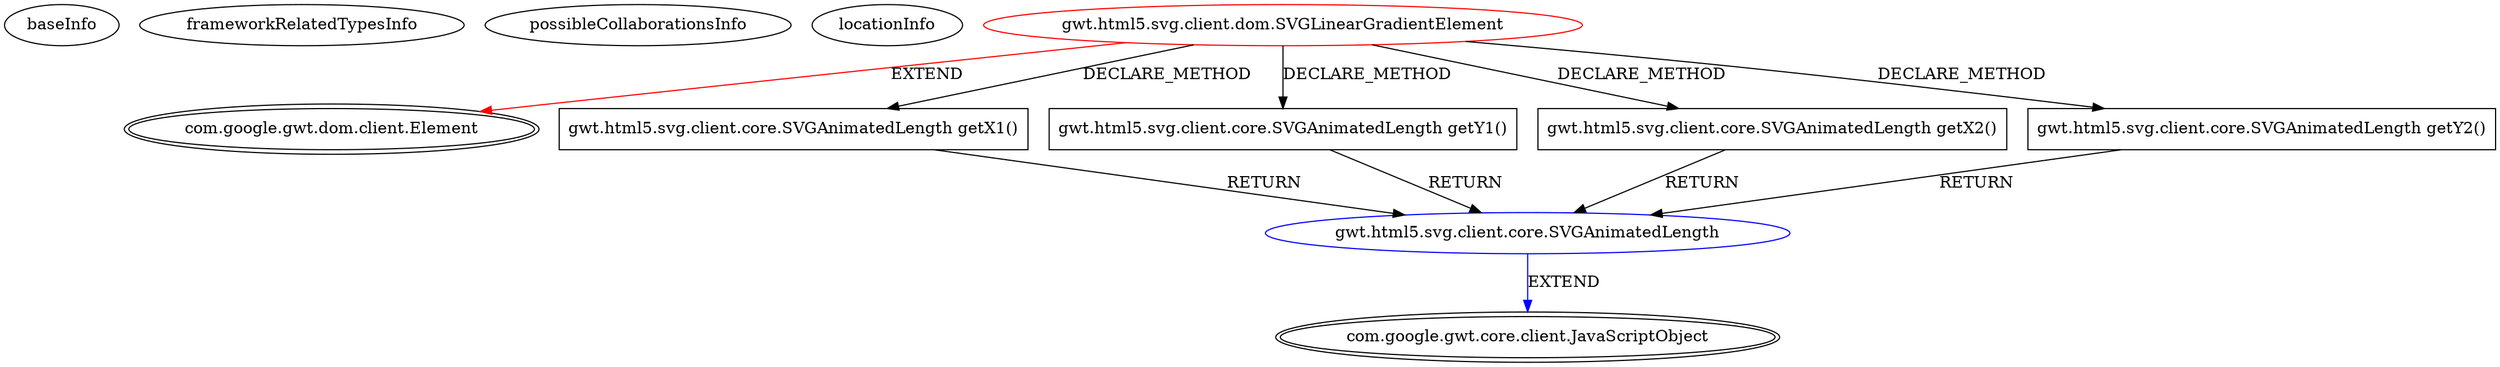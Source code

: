 digraph {
baseInfo[graphId=3829,category="extension_graph",isAnonymous=false,possibleRelation=true]
frameworkRelatedTypesInfo[0="com.google.gwt.dom.client.Element"]
possibleCollaborationsInfo[0="3829~CLIENT_METHOD_DECLARATION-RETURN_TYPE-CLIENT_METHOD_DECLARATION-RETURN_TYPE-CLIENT_METHOD_DECLARATION-RETURN_TYPE-CLIENT_METHOD_DECLARATION-RETURN_TYPE-~com.google.gwt.dom.client.Element ~com.google.gwt.core.client.JavaScriptObject ~false~false"]
locationInfo[projectName="mguiral-GwtSvgLib",filePath="/mguiral-GwtSvgLib/GwtSvgLib-master/src/gwt/html5/svg/client/dom/SVGLinearGradientElement.java",contextSignature="SVGLinearGradientElement",graphId="3829"]
0[label="gwt.html5.svg.client.dom.SVGLinearGradientElement",vertexType="ROOT_CLIENT_CLASS_DECLARATION",isFrameworkType=false,color=red]
1[label="com.google.gwt.dom.client.Element",vertexType="FRAMEWORK_CLASS_TYPE",isFrameworkType=true,peripheries=2]
7[label="gwt.html5.svg.client.core.SVGAnimatedLength getX1()",vertexType="CLIENT_METHOD_DECLARATION",isFrameworkType=false,shape=box]
8[label="gwt.html5.svg.client.core.SVGAnimatedLength",vertexType="REFERENCE_CLIENT_CLASS_DECLARATION",isFrameworkType=false,color=blue]
9[label="com.google.gwt.core.client.JavaScriptObject",vertexType="FRAMEWORK_CLASS_TYPE",isFrameworkType=true,peripheries=2]
10[label="gwt.html5.svg.client.core.SVGAnimatedLength getY1()",vertexType="CLIENT_METHOD_DECLARATION",isFrameworkType=false,shape=box]
12[label="gwt.html5.svg.client.core.SVGAnimatedLength getX2()",vertexType="CLIENT_METHOD_DECLARATION",isFrameworkType=false,shape=box]
14[label="gwt.html5.svg.client.core.SVGAnimatedLength getY2()",vertexType="CLIENT_METHOD_DECLARATION",isFrameworkType=false,shape=box]
0->1[label="EXTEND",color=red]
0->7[label="DECLARE_METHOD"]
8->9[label="EXTEND",color=blue]
7->8[label="RETURN"]
0->10[label="DECLARE_METHOD"]
10->8[label="RETURN"]
0->12[label="DECLARE_METHOD"]
12->8[label="RETURN"]
0->14[label="DECLARE_METHOD"]
14->8[label="RETURN"]
}
